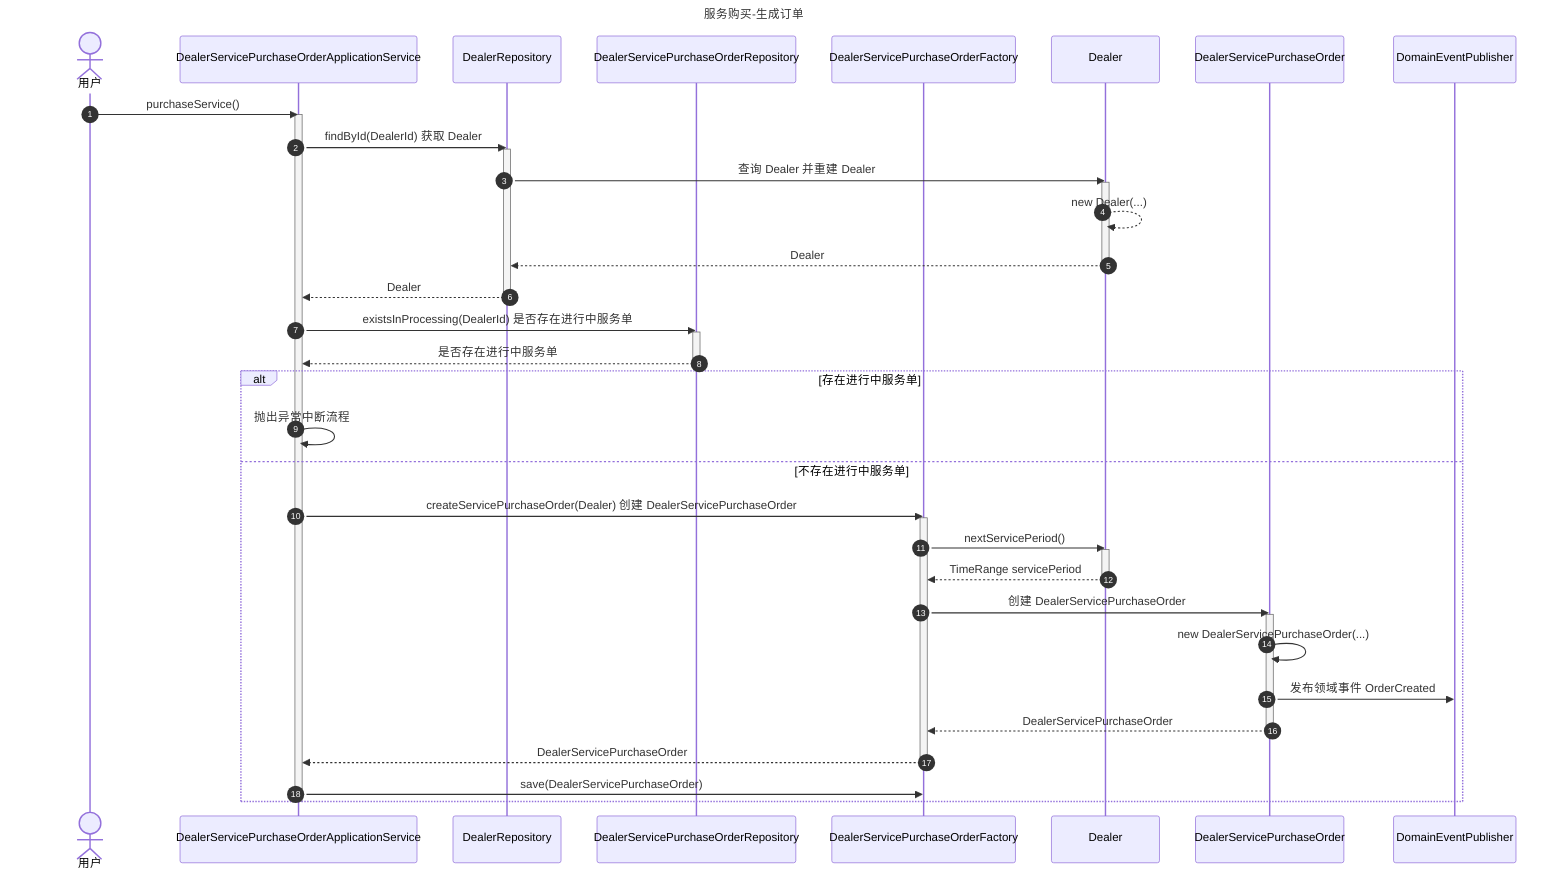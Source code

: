 sequenceDiagram
    title 服务购买-生成订单

    autonumber

    actor User as 用户
    participant DealerServicePurchaseOrderApplicationService

    participant DealerRepository
    participant DealerServicePurchaseOrderRepository
    participant DealerServicePurchaseOrderFactory
    participant Dealer
    participant DealerServicePurchaseOrder
    participant DomainEventPublisher


    User->>DealerServicePurchaseOrderApplicationService: purchaseService()

    activate DealerServicePurchaseOrderApplicationService

    DealerServicePurchaseOrderApplicationService->>DealerRepository: findById(DealerId) 获取 Dealer
    activate DealerRepository

    DealerRepository->>Dealer: 查询 Dealer 并重建 Dealer

    activate Dealer
    Dealer-->>Dealer: new Dealer(...)
    Dealer-->>DealerRepository: Dealer
    deactivate Dealer

    DealerRepository-->>DealerServicePurchaseOrderApplicationService: Dealer
    deactivate DealerRepository


    DealerServicePurchaseOrderApplicationService->>DealerServicePurchaseOrderRepository: existsInProcessing(DealerId) 是否存在进行中服务单
    activate DealerServicePurchaseOrderRepository
DealerServicePurchaseOrderRepository-->>DealerServicePurchaseOrderApplicationService: 是否存在进行中服务单
    deactivate DealerServicePurchaseOrderRepository

    alt 存在进行中服务单
        DealerServicePurchaseOrderApplicationService->>DealerServicePurchaseOrderApplicationService: 抛出异常中断流程
    else 不存在进行中服务单


        DealerServicePurchaseOrderApplicationService->>DealerServicePurchaseOrderFactory: createServicePurchaseOrder(Dealer) 创建 DealerServicePurchaseOrder
        activate DealerServicePurchaseOrderFactory

        DealerServicePurchaseOrderFactory->>Dealer: nextServicePeriod()

        activate Dealer
        Dealer-->>DealerServicePurchaseOrderFactory: TimeRange servicePeriod
        deactivate Dealer

        DealerServicePurchaseOrderFactory->>DealerServicePurchaseOrder: 创建 DealerServicePurchaseOrder
        activate DealerServicePurchaseOrder
        DealerServicePurchaseOrder->>DealerServicePurchaseOrder: new DealerServicePurchaseOrder(...)
        DealerServicePurchaseOrder->>DomainEventPublisher: 发布领域事件 OrderCreated
        DealerServicePurchaseOrder-->>DealerServicePurchaseOrderFactory: DealerServicePurchaseOrder
        deactivate DealerServicePurchaseOrder

        DealerServicePurchaseOrderFactory-->>DealerServicePurchaseOrderApplicationService: DealerServicePurchaseOrder

        deactivate DealerServicePurchaseOrderFactory

        DealerServicePurchaseOrderApplicationService->>DealerServicePurchaseOrderFactory: save(DealerServicePurchaseOrder)
    end


    deactivate DealerServicePurchaseOrderApplicationService